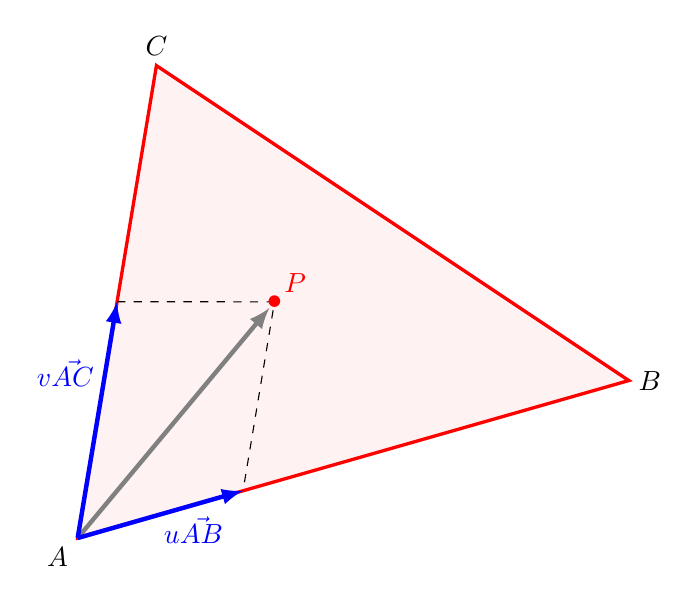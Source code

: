 \begin{tikzpicture}[scale=2]
\coordinate (A) at (0,0);
\coordinate (B) at (3.5,1);
\coordinate (C) at (0.5,3);
\draw[red, fill=red!5, very thick] (A) -- (B) -- (C) -- cycle;
\node at (A) [below left] {$A$};
\node at (B) [right] {$B$};
\node at (C) [above] {$C$};

\def\u{0.3}
\def\v{0.5}

% coord bary 1-u-v, u, v
% Attention ! pas d'espace dans les coordonnées 
\coordinate (Q) at (barycentric cs:A=0.3,B=0.3,C=0.4);

\coordinate (QC) at ($(A)!\v!(C)$);
\coordinate (QB) at ($(A)!\u!(B)$);
\draw[dashed] (QC) -- (Q) -- (QB);

\draw[->,>=latex,gray,ultra thick,shorten >=1mm] (A) -- (Q);

\node[scale=4,red] at (Q) {.};
\node[above right,red] at (Q) {$P$};

\draw[->,>=latex,blue,ultra thick] (A) -- (QB) node[pos=0.7,below]{$u\vec{AB}$};
\draw[->,>=latex,blue,ultra thick] (A) -- (QC) node[pos=0.7,left]{$v\vec{AC}$};
\end{tikzpicture}
